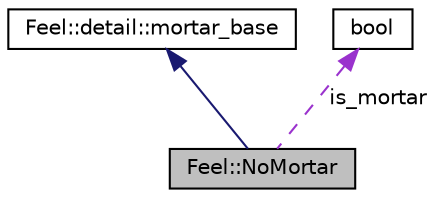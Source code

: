 digraph "Feel::NoMortar"
{
 // LATEX_PDF_SIZE
  edge [fontname="Helvetica",fontsize="10",labelfontname="Helvetica",labelfontsize="10"];
  node [fontname="Helvetica",fontsize="10",shape=record];
  Node1 [label="Feel::NoMortar",height=0.2,width=0.4,color="black", fillcolor="grey75", style="filled", fontcolor="black",tooltip=" "];
  Node2 -> Node1 [dir="back",color="midnightblue",fontsize="10",style="solid",fontname="Helvetica"];
  Node2 [label="Feel::detail::mortar_base",height=0.2,width=0.4,color="black", fillcolor="white", style="filled",URL="$classFeel_1_1detail_1_1mortar__base.html",tooltip=" "];
  Node3 -> Node1 [dir="back",color="darkorchid3",fontsize="10",style="dashed",label=" is_mortar" ,fontname="Helvetica"];
  Node3 [label="bool",height=0.2,width=0.4,color="black", fillcolor="white", style="filled",URL="$classbool.html",tooltip=" "];
}
